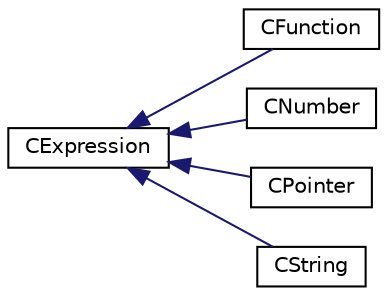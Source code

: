 digraph "Graphical Class Hierarchy"
{
  edge [fontname="Helvetica",fontsize="10",labelfontname="Helvetica",labelfontsize="10"];
  node [fontname="Helvetica",fontsize="10",shape=record];
  rankdir="LR";
  Node1 [label="CExpression",height=0.2,width=0.4,color="black", fillcolor="white", style="filled",URL="$classCExpression.html",tooltip="Abstract Class represents number, function, pointer or string. "];
  Node1 -> Node2 [dir="back",color="midnightblue",fontsize="10",style="solid",fontname="Helvetica"];
  Node2 [label="CFunction",height=0.2,width=0.4,color="black", fillcolor="white", style="filled",URL="$classCFunction.html",tooltip="Class represent function. "];
  Node1 -> Node3 [dir="back",color="midnightblue",fontsize="10",style="solid",fontname="Helvetica"];
  Node3 [label="CNumber",height=0.2,width=0.4,color="black", fillcolor="white", style="filled",URL="$classCNumber.html",tooltip="Class represents a numerical value. "];
  Node1 -> Node4 [dir="back",color="midnightblue",fontsize="10",style="solid",fontname="Helvetica"];
  Node4 [label="CPointer",height=0.2,width=0.4,color="black", fillcolor="white", style="filled",URL="$classCPointer.html",tooltip="Class represents pointer to another cell. "];
  Node1 -> Node5 [dir="back",color="midnightblue",fontsize="10",style="solid",fontname="Helvetica"];
  Node5 [label="CString",height=0.2,width=0.4,color="black", fillcolor="white", style="filled",URL="$classCString.html",tooltip="Class represents a string value. "];
}
